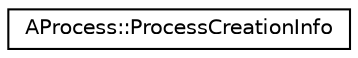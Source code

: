 digraph "Graphical Class Hierarchy"
{
 // LATEX_PDF_SIZE
  edge [fontname="Helvetica",fontsize="10",labelfontname="Helvetica",labelfontsize="10"];
  node [fontname="Helvetica",fontsize="10",shape=record];
  rankdir="LR";
  Node0 [label="AProcess::ProcessCreationInfo",height=0.2,width=0.4,color="black", fillcolor="white", style="filled",URL="$structAProcess_1_1ProcessCreationInfo.html",tooltip="Process creation info."];
}
